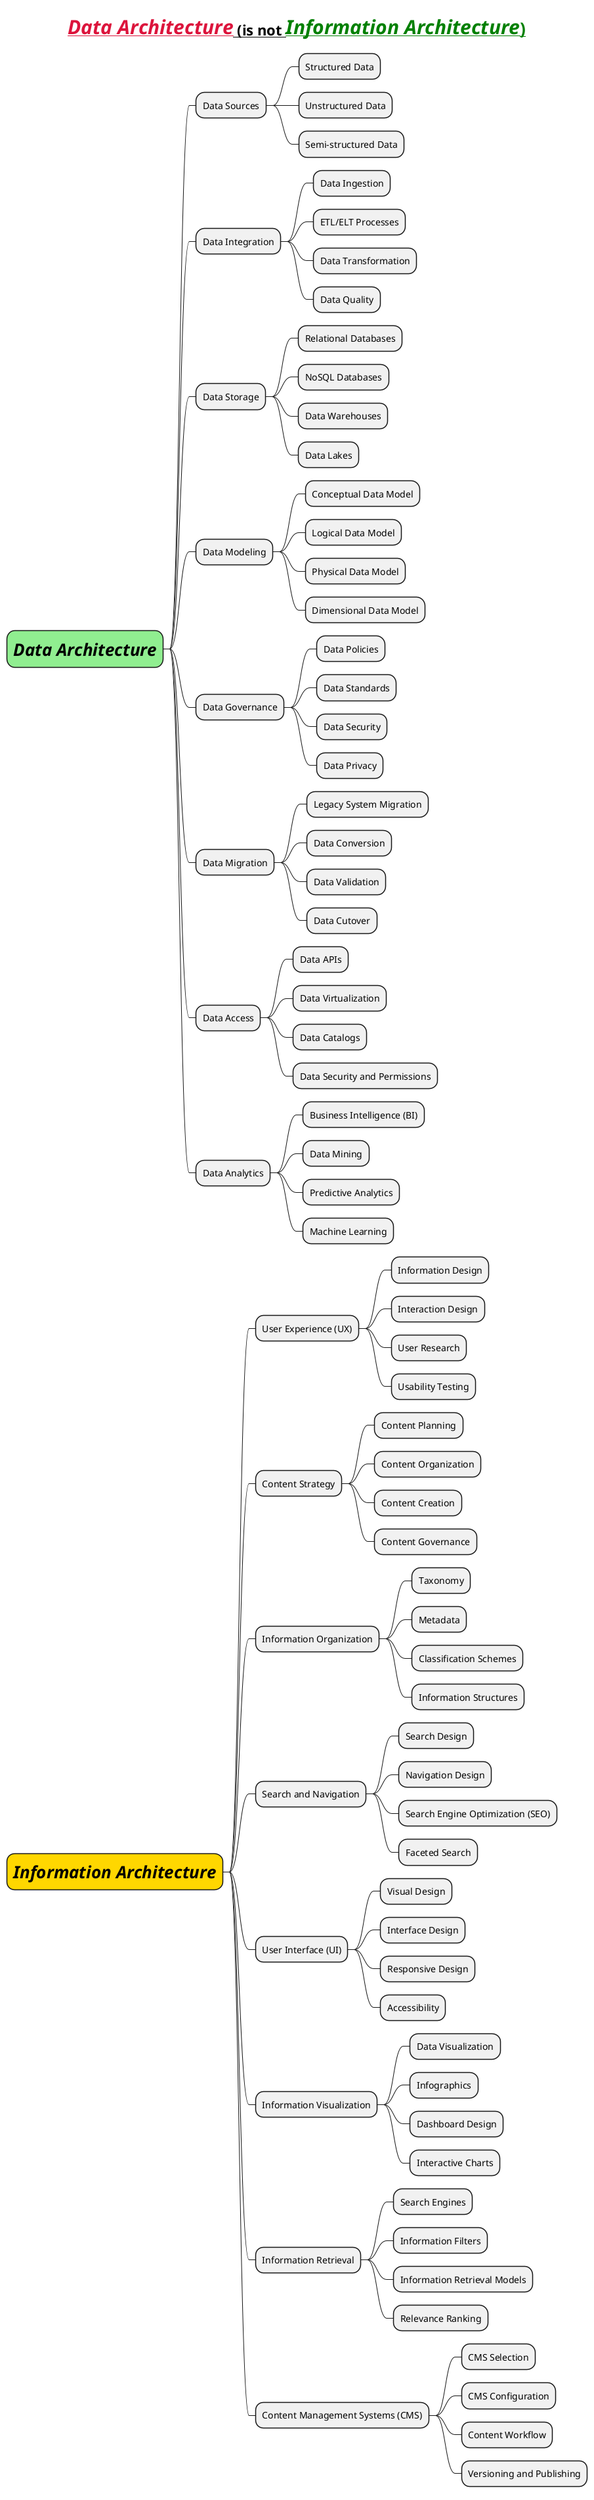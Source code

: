 @startmindmap
title =__<color #crimson>//Data Architecture//</color> (is not <color #green>//Information Architecture//)</color>__

*[#lightgreen] =//**Data Architecture**//
** Data Sources
*** Structured Data
*** Unstructured Data
*** Semi-structured Data
** Data Integration
*** Data Ingestion
*** ETL/ELT Processes
*** Data Transformation
*** Data Quality
** Data Storage
*** Relational Databases
*** NoSQL Databases
*** Data Warehouses
*** Data Lakes
** Data Modeling
*** Conceptual Data Model
*** Logical Data Model
*** Physical Data Model
*** Dimensional Data Model
** Data Governance
*** Data Policies
*** Data Standards
*** Data Security
*** Data Privacy
** Data Migration
*** Legacy System Migration
*** Data Conversion
*** Data Validation
*** Data Cutover
** Data Access
*** Data APIs
*** Data Virtualization
*** Data Catalogs
*** Data Security and Permissions
** Data Analytics
*** Business Intelligence (BI)
*** Data Mining
*** Predictive Analytics
*** Machine Learning

*[#gold] =**//Information Architecture//**
** User Experience (UX)
*** Information Design
*** Interaction Design
*** User Research
*** Usability Testing
** Content Strategy
*** Content Planning
*** Content Organization
*** Content Creation
*** Content Governance
** Information Organization
*** Taxonomy
*** Metadata
*** Classification Schemes
*** Information Structures
** Search and Navigation
*** Search Design
*** Navigation Design
*** Search Engine Optimization (SEO)
*** Faceted Search
** User Interface (UI)
*** Visual Design
*** Interface Design
*** Responsive Design
*** Accessibility
** Information Visualization
*** Data Visualization
*** Infographics
*** Dashboard Design
*** Interactive Charts
** Information Retrieval
*** Search Engines
*** Information Filters
*** Information Retrieval Models
*** Relevance Ranking
** Content Management Systems (CMS)
*** CMS Selection
*** CMS Configuration
*** Content Workflow
*** Versioning and Publishing
@endmindmap
